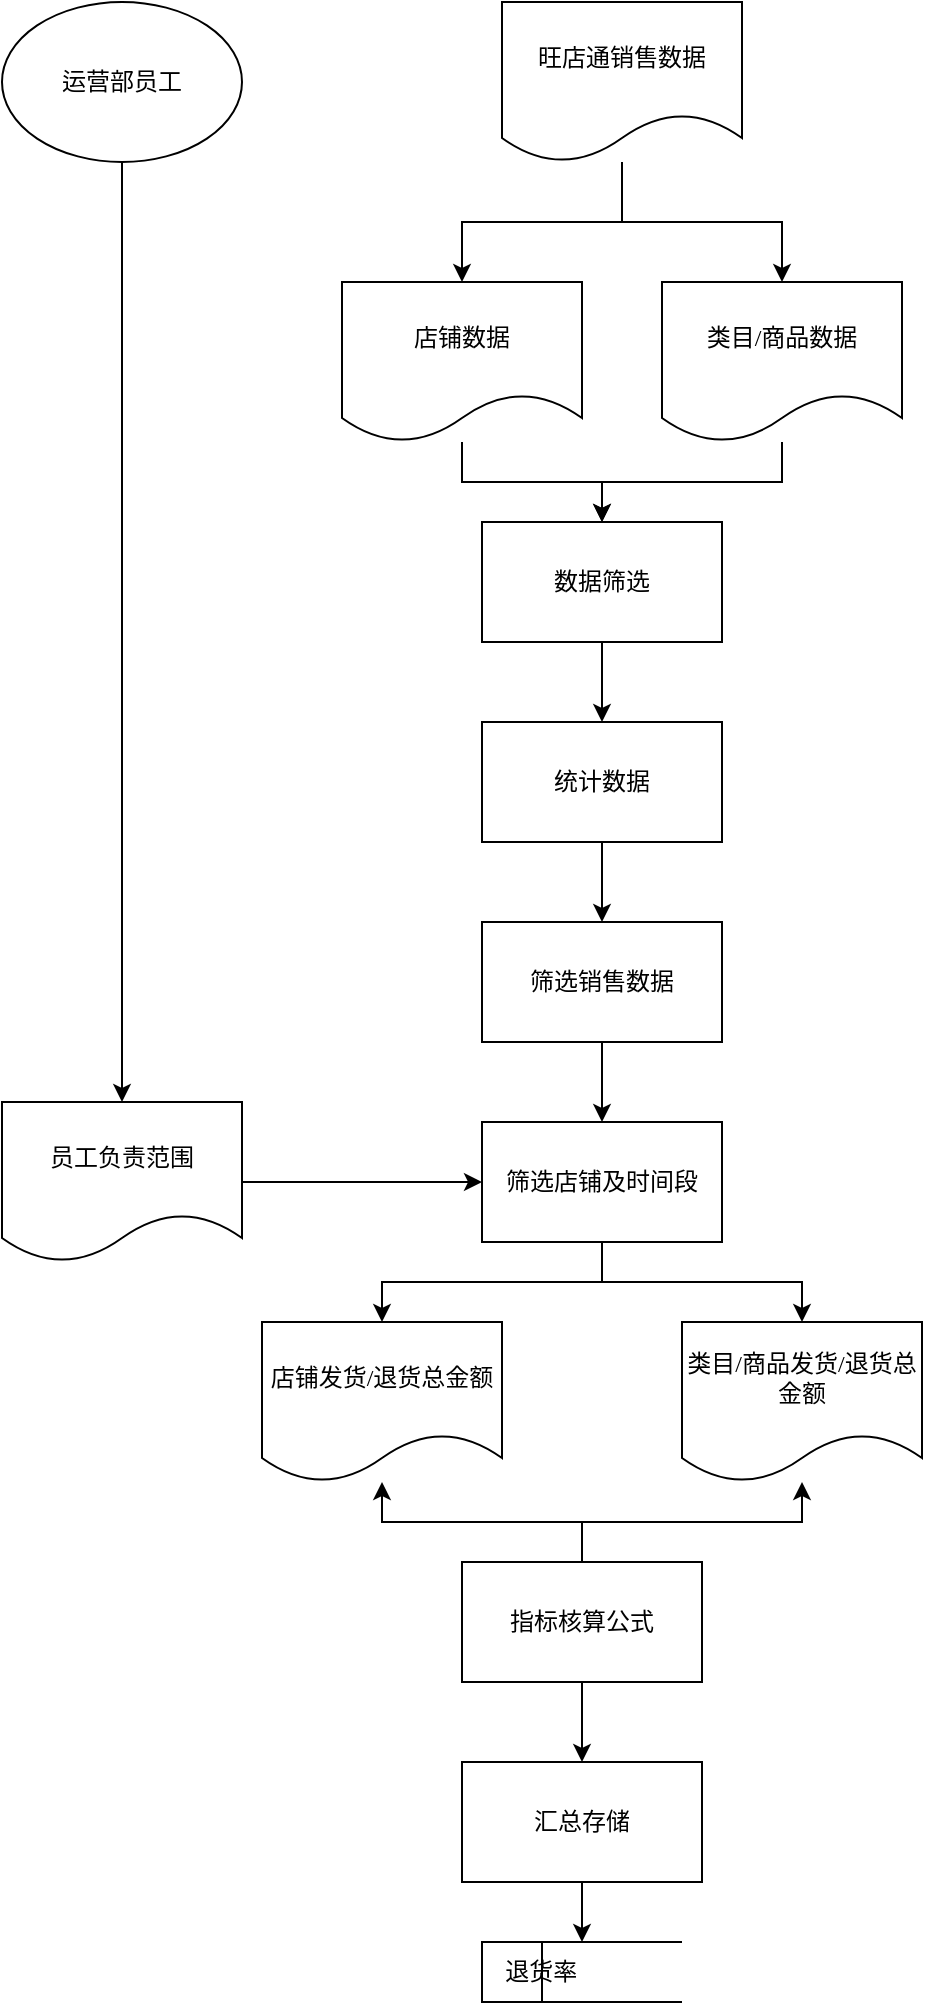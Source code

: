 <mxfile version="20.5.1" type="github">
  <diagram id="Kz5wOCr-HFzao9Da_BM4" name="Page-1">
    <mxGraphModel dx="1017" dy="956" grid="1" gridSize="10" guides="1" tooltips="1" connect="1" arrows="1" fold="1" page="1" pageScale="1" pageWidth="850" pageHeight="1100" math="0" shadow="0">
      <root>
        <mxCell id="0" />
        <mxCell id="1" parent="0" />
        <mxCell id="DTTRx-GcrtWQAFBJk2kP-9" value="" style="edgeStyle=orthogonalEdgeStyle;rounded=0;orthogonalLoop=1;jettySize=auto;html=1;" edge="1" parent="1" source="Na3WE7RVyZAJyNIohhtw-49" target="Na3WE7RVyZAJyNIohhtw-57">
          <mxGeometry relative="1" as="geometry" />
        </mxCell>
        <mxCell id="Na3WE7RVyZAJyNIohhtw-49" value="运营部员工" style="ellipse;whiteSpace=wrap;html=1;fontFamily=宋体;" parent="1" vertex="1">
          <mxGeometry x="150" y="10" width="120" height="80" as="geometry" />
        </mxCell>
        <mxCell id="DTTRx-GcrtWQAFBJk2kP-15" value="" style="edgeStyle=orthogonalEdgeStyle;rounded=0;orthogonalLoop=1;jettySize=auto;html=1;" edge="1" parent="1" source="Na3WE7RVyZAJyNIohhtw-51" target="Na3WE7RVyZAJyNIohhtw-74">
          <mxGeometry relative="1" as="geometry" />
        </mxCell>
        <mxCell id="Na3WE7RVyZAJyNIohhtw-51" value="旺店通销售数据" style="shape=document;whiteSpace=wrap;html=1;boundedLbl=1;fontFamily=宋体;" parent="1" vertex="1">
          <mxGeometry x="400" y="10" width="120" height="80" as="geometry" />
        </mxCell>
        <mxCell id="DTTRx-GcrtWQAFBJk2kP-8" value="" style="edgeStyle=orthogonalEdgeStyle;rounded=0;orthogonalLoop=1;jettySize=auto;html=1;" edge="1" parent="1" source="Na3WE7RVyZAJyNIohhtw-57" target="DTTRx-GcrtWQAFBJk2kP-6">
          <mxGeometry relative="1" as="geometry" />
        </mxCell>
        <mxCell id="Na3WE7RVyZAJyNIohhtw-57" value="员工负责范围" style="shape=document;whiteSpace=wrap;html=1;boundedLbl=1;fontFamily=宋体;" parent="1" vertex="1">
          <mxGeometry x="150" y="560" width="120" height="80" as="geometry" />
        </mxCell>
        <mxCell id="Na3WE7RVyZAJyNIohhtw-69" value="数据筛选" style="rounded=0;whiteSpace=wrap;html=1;fontFamily=宋体;" parent="1" vertex="1">
          <mxGeometry x="390" y="270" width="120" height="60" as="geometry" />
        </mxCell>
        <mxCell id="DTTRx-GcrtWQAFBJk2kP-29" value="" style="edgeStyle=orthogonalEdgeStyle;rounded=0;orthogonalLoop=1;jettySize=auto;html=1;" edge="1" parent="1" source="Na3WE7RVyZAJyNIohhtw-74" target="Na3WE7RVyZAJyNIohhtw-69">
          <mxGeometry relative="1" as="geometry" />
        </mxCell>
        <mxCell id="Na3WE7RVyZAJyNIohhtw-74" value="店铺数据" style="shape=document;whiteSpace=wrap;html=1;boundedLbl=1;fontFamily=宋体;" parent="1" vertex="1">
          <mxGeometry x="320" y="150" width="120" height="80" as="geometry" />
        </mxCell>
        <mxCell id="DTTRx-GcrtWQAFBJk2kP-28" value="" style="edgeStyle=orthogonalEdgeStyle;rounded=0;orthogonalLoop=1;jettySize=auto;html=1;" edge="1" parent="1" source="Na3WE7RVyZAJyNIohhtw-75" target="Na3WE7RVyZAJyNIohhtw-69">
          <mxGeometry relative="1" as="geometry" />
        </mxCell>
        <mxCell id="Na3WE7RVyZAJyNIohhtw-75" value="类目/商品数据" style="shape=document;whiteSpace=wrap;html=1;boundedLbl=1;fontFamily=宋体;" parent="1" vertex="1">
          <mxGeometry x="480" y="150" width="120" height="80" as="geometry" />
        </mxCell>
        <mxCell id="DTTRx-GcrtWQAFBJk2kP-1" value="统计数据" style="rounded=0;whiteSpace=wrap;html=1;" vertex="1" parent="1">
          <mxGeometry x="390" y="370" width="120" height="60" as="geometry" />
        </mxCell>
        <mxCell id="DTTRx-GcrtWQAFBJk2kP-2" value="筛选销售数据" style="rounded=0;whiteSpace=wrap;html=1;" vertex="1" parent="1">
          <mxGeometry x="390" y="470" width="120" height="60" as="geometry" />
        </mxCell>
        <mxCell id="DTTRx-GcrtWQAFBJk2kP-3" value="" style="endArrow=classic;html=1;rounded=0;fontFamily=宋体;" edge="1" parent="1" source="Na3WE7RVyZAJyNIohhtw-69" target="DTTRx-GcrtWQAFBJk2kP-1">
          <mxGeometry width="50" height="50" relative="1" as="geometry">
            <mxPoint x="517.273" y="240" as="sourcePoint" />
            <mxPoint x="484.545" y="280" as="targetPoint" />
          </mxGeometry>
        </mxCell>
        <mxCell id="DTTRx-GcrtWQAFBJk2kP-4" value="" style="endArrow=classic;html=1;rounded=0;fontFamily=宋体;" edge="1" parent="1" source="DTTRx-GcrtWQAFBJk2kP-1" target="DTTRx-GcrtWQAFBJk2kP-2">
          <mxGeometry width="50" height="50" relative="1" as="geometry">
            <mxPoint x="460" y="400" as="sourcePoint" />
            <mxPoint x="460" y="380" as="targetPoint" />
          </mxGeometry>
        </mxCell>
        <mxCell id="DTTRx-GcrtWQAFBJk2kP-13" value="" style="edgeStyle=orthogonalEdgeStyle;rounded=0;orthogonalLoop=1;jettySize=auto;html=1;" edge="1" parent="1" source="DTTRx-GcrtWQAFBJk2kP-6" target="DTTRx-GcrtWQAFBJk2kP-11">
          <mxGeometry relative="1" as="geometry" />
        </mxCell>
        <mxCell id="DTTRx-GcrtWQAFBJk2kP-6" value="筛选店铺及时间段" style="rounded=0;whiteSpace=wrap;html=1;" vertex="1" parent="1">
          <mxGeometry x="390" y="570" width="120" height="60" as="geometry" />
        </mxCell>
        <mxCell id="DTTRx-GcrtWQAFBJk2kP-7" value="" style="endArrow=classic;html=1;rounded=0;fontFamily=宋体;" edge="1" parent="1" target="DTTRx-GcrtWQAFBJk2kP-6" source="DTTRx-GcrtWQAFBJk2kP-2">
          <mxGeometry width="50" height="50" relative="1" as="geometry">
            <mxPoint x="450" y="530" as="sourcePoint" />
            <mxPoint x="460" y="480" as="targetPoint" />
          </mxGeometry>
        </mxCell>
        <mxCell id="DTTRx-GcrtWQAFBJk2kP-11" value="店铺发货/退货总金额" style="shape=document;whiteSpace=wrap;html=1;boundedLbl=1;fontFamily=宋体;" vertex="1" parent="1">
          <mxGeometry x="280" y="670" width="120" height="80" as="geometry" />
        </mxCell>
        <mxCell id="DTTRx-GcrtWQAFBJk2kP-16" value="" style="edgeStyle=orthogonalEdgeStyle;rounded=0;orthogonalLoop=1;jettySize=auto;html=1;" edge="1" parent="1" source="Na3WE7RVyZAJyNIohhtw-51" target="Na3WE7RVyZAJyNIohhtw-75">
          <mxGeometry relative="1" as="geometry">
            <mxPoint x="470.0" y="100" as="sourcePoint" />
            <mxPoint x="390.0" y="160" as="targetPoint" />
          </mxGeometry>
        </mxCell>
        <mxCell id="DTTRx-GcrtWQAFBJk2kP-18" value="类目/商品发货/退货总金额" style="shape=document;whiteSpace=wrap;html=1;boundedLbl=1;fontFamily=宋体;" vertex="1" parent="1">
          <mxGeometry x="490" y="670" width="120" height="80" as="geometry" />
        </mxCell>
        <mxCell id="DTTRx-GcrtWQAFBJk2kP-19" value="" style="edgeStyle=orthogonalEdgeStyle;rounded=0;orthogonalLoop=1;jettySize=auto;html=1;" edge="1" parent="1" source="DTTRx-GcrtWQAFBJk2kP-6" target="DTTRx-GcrtWQAFBJk2kP-18">
          <mxGeometry relative="1" as="geometry">
            <mxPoint x="460.0" y="640" as="sourcePoint" />
            <mxPoint x="340.0" y="680" as="targetPoint" />
          </mxGeometry>
        </mxCell>
        <mxCell id="DTTRx-GcrtWQAFBJk2kP-22" value="" style="edgeStyle=orthogonalEdgeStyle;rounded=0;orthogonalLoop=1;jettySize=auto;html=1;" edge="1" parent="1" source="DTTRx-GcrtWQAFBJk2kP-21" target="DTTRx-GcrtWQAFBJk2kP-11">
          <mxGeometry relative="1" as="geometry" />
        </mxCell>
        <mxCell id="DTTRx-GcrtWQAFBJk2kP-27" value="" style="edgeStyle=orthogonalEdgeStyle;rounded=0;orthogonalLoop=1;jettySize=auto;html=1;" edge="1" parent="1" source="DTTRx-GcrtWQAFBJk2kP-21" target="DTTRx-GcrtWQAFBJk2kP-25">
          <mxGeometry relative="1" as="geometry" />
        </mxCell>
        <mxCell id="DTTRx-GcrtWQAFBJk2kP-21" value="指标核算公式" style="rounded=0;whiteSpace=wrap;html=1;fontFamily=宋体;" vertex="1" parent="1">
          <mxGeometry x="380" y="790" width="120" height="60" as="geometry" />
        </mxCell>
        <mxCell id="DTTRx-GcrtWQAFBJk2kP-23" value="" style="edgeStyle=orthogonalEdgeStyle;rounded=0;orthogonalLoop=1;jettySize=auto;html=1;" edge="1" parent="1" source="DTTRx-GcrtWQAFBJk2kP-21" target="DTTRx-GcrtWQAFBJk2kP-18">
          <mxGeometry relative="1" as="geometry">
            <mxPoint x="450.0" y="800" as="sourcePoint" />
            <mxPoint x="350.0" y="760" as="targetPoint" />
          </mxGeometry>
        </mxCell>
        <mxCell id="DTTRx-GcrtWQAFBJk2kP-24" value="&lt;span style=&quot;white-space: pre;&quot;&gt;	&lt;/span&gt;&amp;nbsp;退货率" style="html=1;dashed=0;whitespace=wrap;shape=mxgraph.dfd.dataStoreID;align=left;spacingLeft=3;points=[[0,0],[0.5,0],[1,0],[0,0.5],[1,0.5],[0,1],[0.5,1],[1,1]];" vertex="1" parent="1">
          <mxGeometry x="390" y="980" width="100" height="30" as="geometry" />
        </mxCell>
        <mxCell id="DTTRx-GcrtWQAFBJk2kP-25" value="汇总存储" style="rounded=0;whiteSpace=wrap;html=1;fontFamily=宋体;" vertex="1" parent="1">
          <mxGeometry x="380" y="890" width="120" height="60" as="geometry" />
        </mxCell>
        <mxCell id="DTTRx-GcrtWQAFBJk2kP-26" value="" style="endArrow=classic;html=1;rounded=0;fontFamily=宋体;" edge="1" parent="1" source="DTTRx-GcrtWQAFBJk2kP-25" target="DTTRx-GcrtWQAFBJk2kP-24">
          <mxGeometry width="50" height="50" relative="1" as="geometry">
            <mxPoint x="450" y="860" as="sourcePoint" />
            <mxPoint x="450" y="900" as="targetPoint" />
          </mxGeometry>
        </mxCell>
      </root>
    </mxGraphModel>
  </diagram>
</mxfile>
